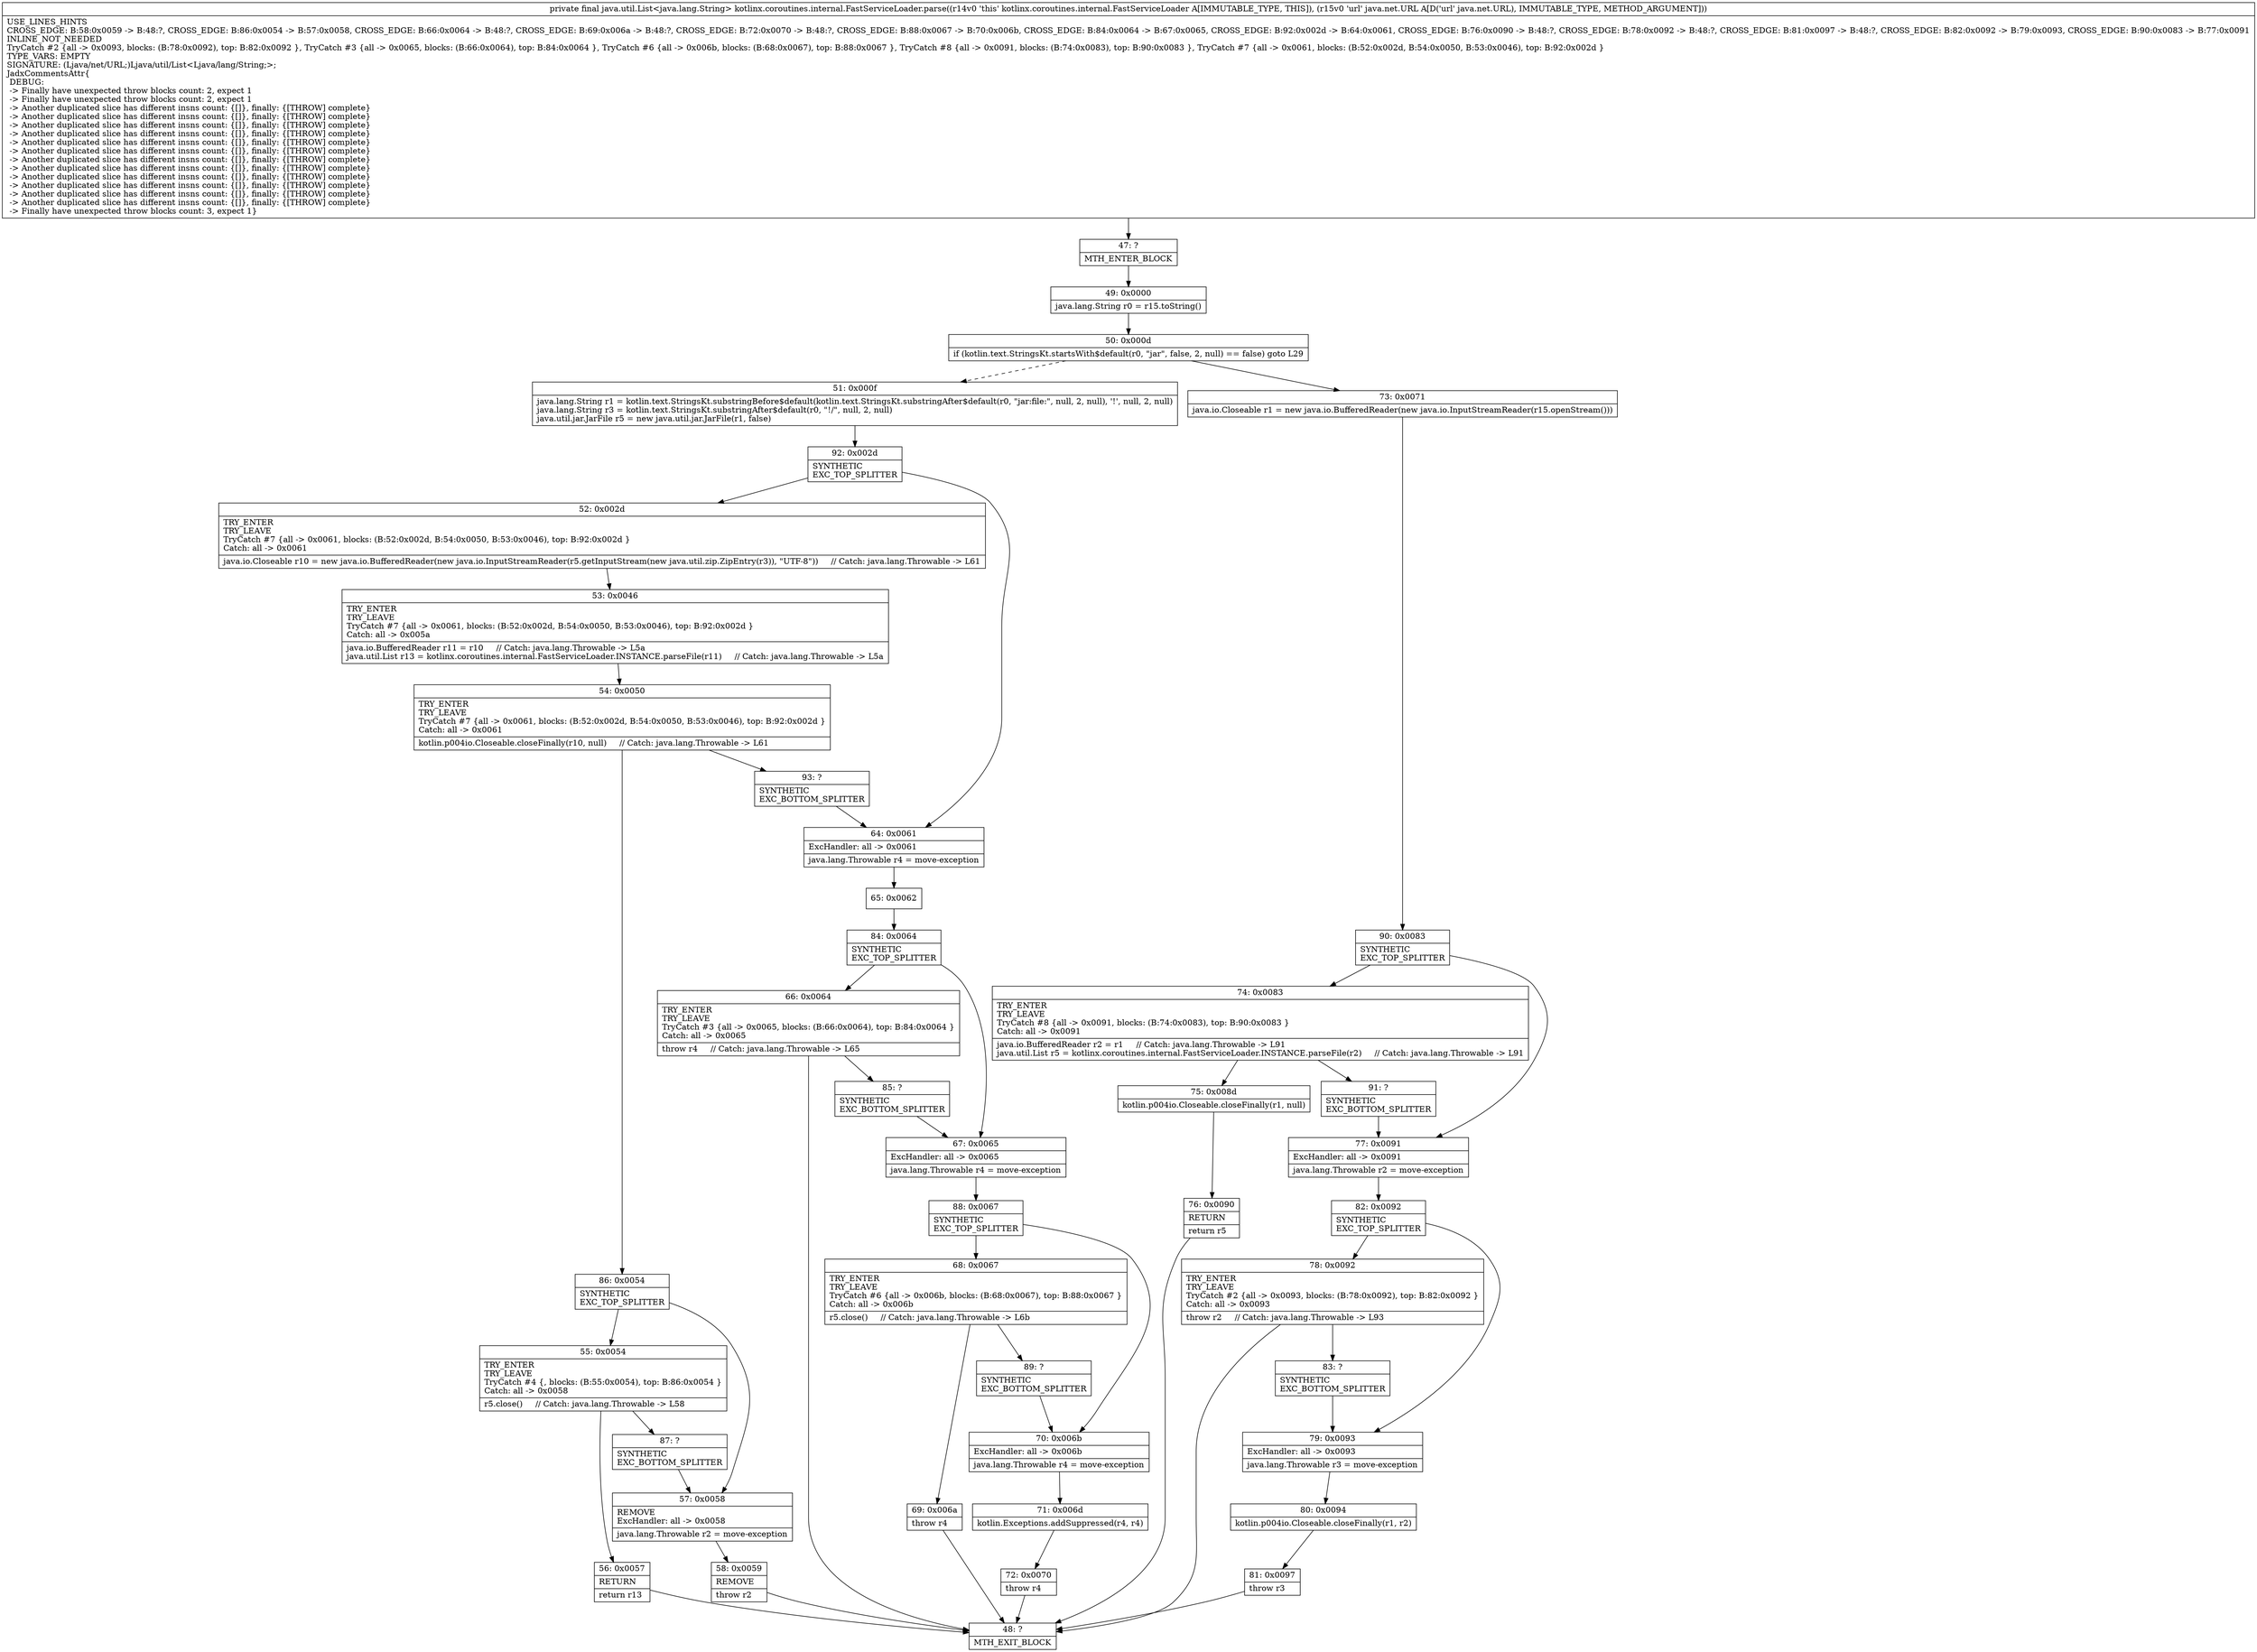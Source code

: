 digraph "CFG forkotlinx.coroutines.internal.FastServiceLoader.parse(Ljava\/net\/URL;)Ljava\/util\/List;" {
Node_47 [shape=record,label="{47\:\ ?|MTH_ENTER_BLOCK\l}"];
Node_49 [shape=record,label="{49\:\ 0x0000|java.lang.String r0 = r15.toString()\l}"];
Node_50 [shape=record,label="{50\:\ 0x000d|if (kotlin.text.StringsKt.startsWith$default(r0, \"jar\", false, 2, null) == false) goto L29\l}"];
Node_51 [shape=record,label="{51\:\ 0x000f|java.lang.String r1 = kotlin.text.StringsKt.substringBefore$default(kotlin.text.StringsKt.substringAfter$default(r0, \"jar:file:\", null, 2, null), '!', null, 2, null)\ljava.lang.String r3 = kotlin.text.StringsKt.substringAfter$default(r0, \"!\/\", null, 2, null)\ljava.util.jar.JarFile r5 = new java.util.jar.JarFile(r1, false)\l}"];
Node_92 [shape=record,label="{92\:\ 0x002d|SYNTHETIC\lEXC_TOP_SPLITTER\l}"];
Node_52 [shape=record,label="{52\:\ 0x002d|TRY_ENTER\lTRY_LEAVE\lTryCatch #7 \{all \-\> 0x0061, blocks: (B:52:0x002d, B:54:0x0050, B:53:0x0046), top: B:92:0x002d \}\lCatch: all \-\> 0x0061\l|java.io.Closeable r10 = new java.io.BufferedReader(new java.io.InputStreamReader(r5.getInputStream(new java.util.zip.ZipEntry(r3)), \"UTF\-8\"))     \/\/ Catch: java.lang.Throwable \-\> L61\l}"];
Node_53 [shape=record,label="{53\:\ 0x0046|TRY_ENTER\lTRY_LEAVE\lTryCatch #7 \{all \-\> 0x0061, blocks: (B:52:0x002d, B:54:0x0050, B:53:0x0046), top: B:92:0x002d \}\lCatch: all \-\> 0x005a\l|java.io.BufferedReader r11 = r10     \/\/ Catch: java.lang.Throwable \-\> L5a\ljava.util.List r13 = kotlinx.coroutines.internal.FastServiceLoader.INSTANCE.parseFile(r11)     \/\/ Catch: java.lang.Throwable \-\> L5a\l}"];
Node_54 [shape=record,label="{54\:\ 0x0050|TRY_ENTER\lTRY_LEAVE\lTryCatch #7 \{all \-\> 0x0061, blocks: (B:52:0x002d, B:54:0x0050, B:53:0x0046), top: B:92:0x002d \}\lCatch: all \-\> 0x0061\l|kotlin.p004io.Closeable.closeFinally(r10, null)     \/\/ Catch: java.lang.Throwable \-\> L61\l}"];
Node_86 [shape=record,label="{86\:\ 0x0054|SYNTHETIC\lEXC_TOP_SPLITTER\l}"];
Node_55 [shape=record,label="{55\:\ 0x0054|TRY_ENTER\lTRY_LEAVE\lTryCatch #4 \{, blocks: (B:55:0x0054), top: B:86:0x0054 \}\lCatch: all \-\> 0x0058\l|r5.close()     \/\/ Catch: java.lang.Throwable \-\> L58\l}"];
Node_56 [shape=record,label="{56\:\ 0x0057|RETURN\l|return r13\l}"];
Node_48 [shape=record,label="{48\:\ ?|MTH_EXIT_BLOCK\l}"];
Node_87 [shape=record,label="{87\:\ ?|SYNTHETIC\lEXC_BOTTOM_SPLITTER\l}"];
Node_57 [shape=record,label="{57\:\ 0x0058|REMOVE\lExcHandler: all \-\> 0x0058\l|java.lang.Throwable r2 = move\-exception\l}"];
Node_58 [shape=record,label="{58\:\ 0x0059|REMOVE\l|throw r2\l}"];
Node_93 [shape=record,label="{93\:\ ?|SYNTHETIC\lEXC_BOTTOM_SPLITTER\l}"];
Node_64 [shape=record,label="{64\:\ 0x0061|ExcHandler: all \-\> 0x0061\l|java.lang.Throwable r4 = move\-exception\l}"];
Node_65 [shape=record,label="{65\:\ 0x0062}"];
Node_84 [shape=record,label="{84\:\ 0x0064|SYNTHETIC\lEXC_TOP_SPLITTER\l}"];
Node_66 [shape=record,label="{66\:\ 0x0064|TRY_ENTER\lTRY_LEAVE\lTryCatch #3 \{all \-\> 0x0065, blocks: (B:66:0x0064), top: B:84:0x0064 \}\lCatch: all \-\> 0x0065\l|throw r4     \/\/ Catch: java.lang.Throwable \-\> L65\l}"];
Node_85 [shape=record,label="{85\:\ ?|SYNTHETIC\lEXC_BOTTOM_SPLITTER\l}"];
Node_67 [shape=record,label="{67\:\ 0x0065|ExcHandler: all \-\> 0x0065\l|java.lang.Throwable r4 = move\-exception\l}"];
Node_88 [shape=record,label="{88\:\ 0x0067|SYNTHETIC\lEXC_TOP_SPLITTER\l}"];
Node_68 [shape=record,label="{68\:\ 0x0067|TRY_ENTER\lTRY_LEAVE\lTryCatch #6 \{all \-\> 0x006b, blocks: (B:68:0x0067), top: B:88:0x0067 \}\lCatch: all \-\> 0x006b\l|r5.close()     \/\/ Catch: java.lang.Throwable \-\> L6b\l}"];
Node_69 [shape=record,label="{69\:\ 0x006a|throw r4\l}"];
Node_89 [shape=record,label="{89\:\ ?|SYNTHETIC\lEXC_BOTTOM_SPLITTER\l}"];
Node_70 [shape=record,label="{70\:\ 0x006b|ExcHandler: all \-\> 0x006b\l|java.lang.Throwable r4 = move\-exception\l}"];
Node_71 [shape=record,label="{71\:\ 0x006d|kotlin.Exceptions.addSuppressed(r4, r4)\l}"];
Node_72 [shape=record,label="{72\:\ 0x0070|throw r4\l}"];
Node_73 [shape=record,label="{73\:\ 0x0071|java.io.Closeable r1 = new java.io.BufferedReader(new java.io.InputStreamReader(r15.openStream()))\l}"];
Node_90 [shape=record,label="{90\:\ 0x0083|SYNTHETIC\lEXC_TOP_SPLITTER\l}"];
Node_74 [shape=record,label="{74\:\ 0x0083|TRY_ENTER\lTRY_LEAVE\lTryCatch #8 \{all \-\> 0x0091, blocks: (B:74:0x0083), top: B:90:0x0083 \}\lCatch: all \-\> 0x0091\l|java.io.BufferedReader r2 = r1     \/\/ Catch: java.lang.Throwable \-\> L91\ljava.util.List r5 = kotlinx.coroutines.internal.FastServiceLoader.INSTANCE.parseFile(r2)     \/\/ Catch: java.lang.Throwable \-\> L91\l}"];
Node_75 [shape=record,label="{75\:\ 0x008d|kotlin.p004io.Closeable.closeFinally(r1, null)\l}"];
Node_76 [shape=record,label="{76\:\ 0x0090|RETURN\l|return r5\l}"];
Node_91 [shape=record,label="{91\:\ ?|SYNTHETIC\lEXC_BOTTOM_SPLITTER\l}"];
Node_77 [shape=record,label="{77\:\ 0x0091|ExcHandler: all \-\> 0x0091\l|java.lang.Throwable r2 = move\-exception\l}"];
Node_82 [shape=record,label="{82\:\ 0x0092|SYNTHETIC\lEXC_TOP_SPLITTER\l}"];
Node_78 [shape=record,label="{78\:\ 0x0092|TRY_ENTER\lTRY_LEAVE\lTryCatch #2 \{all \-\> 0x0093, blocks: (B:78:0x0092), top: B:82:0x0092 \}\lCatch: all \-\> 0x0093\l|throw r2     \/\/ Catch: java.lang.Throwable \-\> L93\l}"];
Node_83 [shape=record,label="{83\:\ ?|SYNTHETIC\lEXC_BOTTOM_SPLITTER\l}"];
Node_79 [shape=record,label="{79\:\ 0x0093|ExcHandler: all \-\> 0x0093\l|java.lang.Throwable r3 = move\-exception\l}"];
Node_80 [shape=record,label="{80\:\ 0x0094|kotlin.p004io.Closeable.closeFinally(r1, r2)\l}"];
Node_81 [shape=record,label="{81\:\ 0x0097|throw r3\l}"];
MethodNode[shape=record,label="{private final java.util.List\<java.lang.String\> kotlinx.coroutines.internal.FastServiceLoader.parse((r14v0 'this' kotlinx.coroutines.internal.FastServiceLoader A[IMMUTABLE_TYPE, THIS]), (r15v0 'url' java.net.URL A[D('url' java.net.URL), IMMUTABLE_TYPE, METHOD_ARGUMENT]))  | USE_LINES_HINTS\lCROSS_EDGE: B:58:0x0059 \-\> B:48:?, CROSS_EDGE: B:86:0x0054 \-\> B:57:0x0058, CROSS_EDGE: B:66:0x0064 \-\> B:48:?, CROSS_EDGE: B:69:0x006a \-\> B:48:?, CROSS_EDGE: B:72:0x0070 \-\> B:48:?, CROSS_EDGE: B:88:0x0067 \-\> B:70:0x006b, CROSS_EDGE: B:84:0x0064 \-\> B:67:0x0065, CROSS_EDGE: B:92:0x002d \-\> B:64:0x0061, CROSS_EDGE: B:76:0x0090 \-\> B:48:?, CROSS_EDGE: B:78:0x0092 \-\> B:48:?, CROSS_EDGE: B:81:0x0097 \-\> B:48:?, CROSS_EDGE: B:82:0x0092 \-\> B:79:0x0093, CROSS_EDGE: B:90:0x0083 \-\> B:77:0x0091\lINLINE_NOT_NEEDED\lTryCatch #2 \{all \-\> 0x0093, blocks: (B:78:0x0092), top: B:82:0x0092 \}, TryCatch #3 \{all \-\> 0x0065, blocks: (B:66:0x0064), top: B:84:0x0064 \}, TryCatch #6 \{all \-\> 0x006b, blocks: (B:68:0x0067), top: B:88:0x0067 \}, TryCatch #8 \{all \-\> 0x0091, blocks: (B:74:0x0083), top: B:90:0x0083 \}, TryCatch #7 \{all \-\> 0x0061, blocks: (B:52:0x002d, B:54:0x0050, B:53:0x0046), top: B:92:0x002d \}\lTYPE_VARS: EMPTY\lSIGNATURE: (Ljava\/net\/URL;)Ljava\/util\/List\<Ljava\/lang\/String;\>;\lJadxCommentsAttr\{\l DEBUG: \l \-\> Finally have unexpected throw blocks count: 2, expect 1\l \-\> Finally have unexpected throw blocks count: 2, expect 1\l \-\> Another duplicated slice has different insns count: \{[]\}, finally: \{[THROW] complete\}\l \-\> Another duplicated slice has different insns count: \{[]\}, finally: \{[THROW] complete\}\l \-\> Another duplicated slice has different insns count: \{[]\}, finally: \{[THROW] complete\}\l \-\> Another duplicated slice has different insns count: \{[]\}, finally: \{[THROW] complete\}\l \-\> Another duplicated slice has different insns count: \{[]\}, finally: \{[THROW] complete\}\l \-\> Another duplicated slice has different insns count: \{[]\}, finally: \{[THROW] complete\}\l \-\> Another duplicated slice has different insns count: \{[]\}, finally: \{[THROW] complete\}\l \-\> Another duplicated slice has different insns count: \{[]\}, finally: \{[THROW] complete\}\l \-\> Another duplicated slice has different insns count: \{[]\}, finally: \{[THROW] complete\}\l \-\> Another duplicated slice has different insns count: \{[]\}, finally: \{[THROW] complete\}\l \-\> Another duplicated slice has different insns count: \{[]\}, finally: \{[THROW] complete\}\l \-\> Another duplicated slice has different insns count: \{[]\}, finally: \{[THROW] complete\}\l \-\> Finally have unexpected throw blocks count: 3, expect 1\}\l}"];
MethodNode -> Node_47;Node_47 -> Node_49;
Node_49 -> Node_50;
Node_50 -> Node_51[style=dashed];
Node_50 -> Node_73;
Node_51 -> Node_92;
Node_92 -> Node_52;
Node_92 -> Node_64;
Node_52 -> Node_53;
Node_53 -> Node_54;
Node_54 -> Node_86;
Node_54 -> Node_93;
Node_86 -> Node_55;
Node_86 -> Node_57;
Node_55 -> Node_56;
Node_55 -> Node_87;
Node_56 -> Node_48;
Node_87 -> Node_57;
Node_57 -> Node_58;
Node_58 -> Node_48;
Node_93 -> Node_64;
Node_64 -> Node_65;
Node_65 -> Node_84;
Node_84 -> Node_66;
Node_84 -> Node_67;
Node_66 -> Node_48;
Node_66 -> Node_85;
Node_85 -> Node_67;
Node_67 -> Node_88;
Node_88 -> Node_68;
Node_88 -> Node_70;
Node_68 -> Node_69;
Node_68 -> Node_89;
Node_69 -> Node_48;
Node_89 -> Node_70;
Node_70 -> Node_71;
Node_71 -> Node_72;
Node_72 -> Node_48;
Node_73 -> Node_90;
Node_90 -> Node_74;
Node_90 -> Node_77;
Node_74 -> Node_75;
Node_74 -> Node_91;
Node_75 -> Node_76;
Node_76 -> Node_48;
Node_91 -> Node_77;
Node_77 -> Node_82;
Node_82 -> Node_78;
Node_82 -> Node_79;
Node_78 -> Node_48;
Node_78 -> Node_83;
Node_83 -> Node_79;
Node_79 -> Node_80;
Node_80 -> Node_81;
Node_81 -> Node_48;
}

